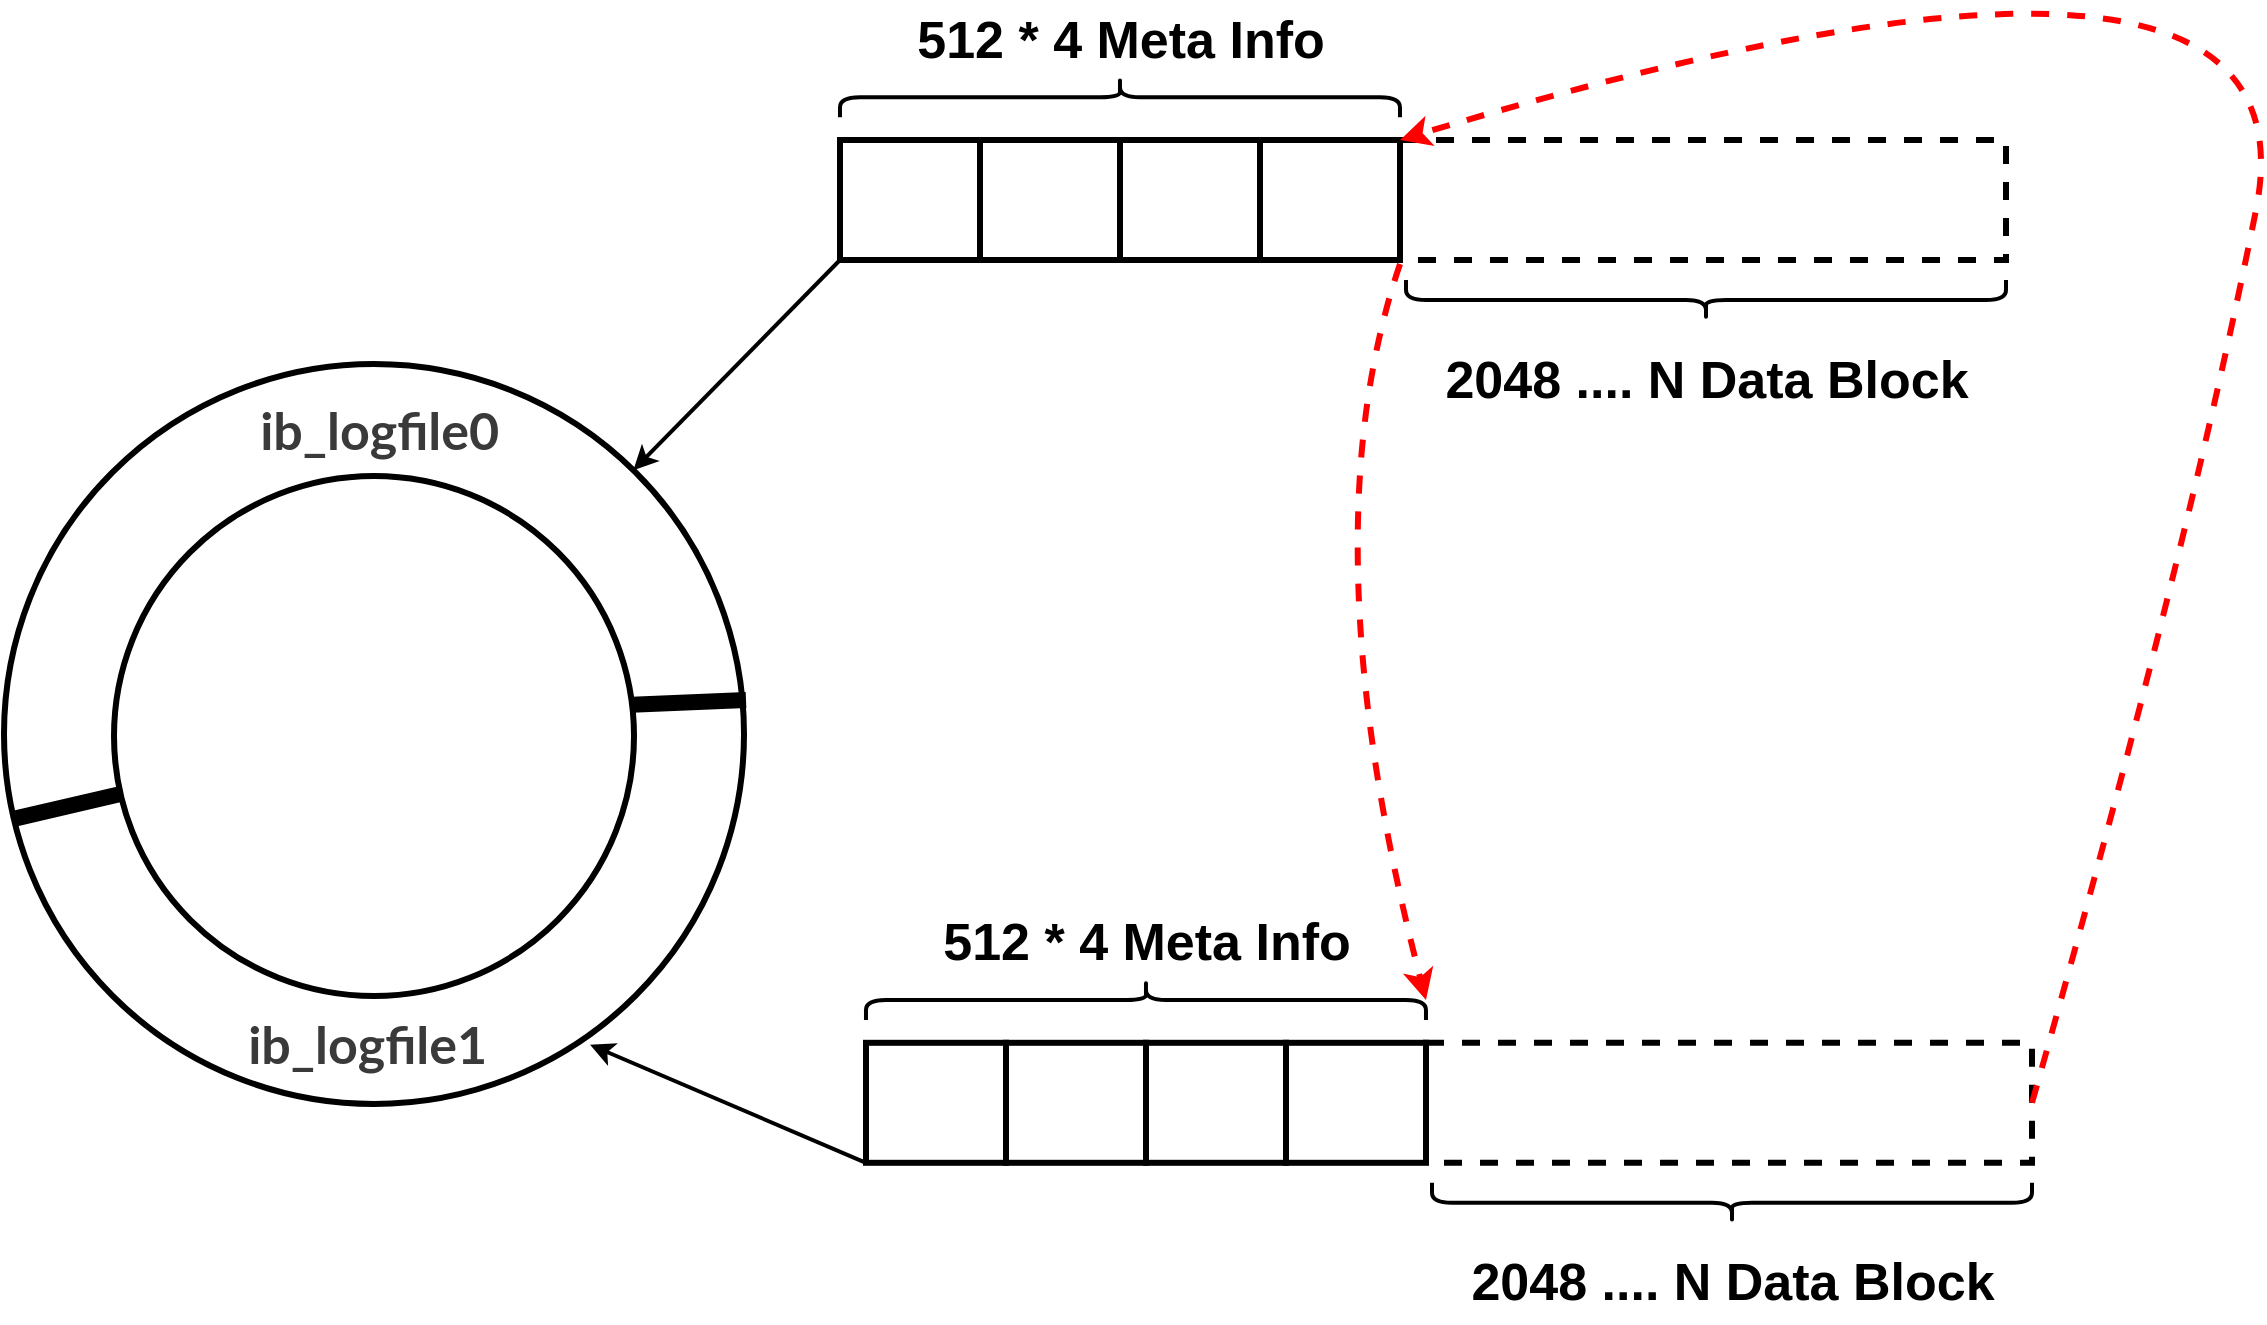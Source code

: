 <mxfile version="20.6.0" type="github">
  <diagram id="GQvSOQoS4jpRjefmd6cY" name="第 1 页">
    <mxGraphModel dx="1036" dy="798" grid="1" gridSize="10" guides="1" tooltips="1" connect="1" arrows="1" fold="1" page="1" pageScale="1" pageWidth="827" pageHeight="1169" math="0" shadow="0">
      <root>
        <mxCell id="0" />
        <mxCell id="1" parent="0" />
        <mxCell id="RpjwFbfhzMhwfESfPYMx-2" value="" style="ellipse;whiteSpace=wrap;html=1;aspect=fixed;strokeWidth=3;" parent="1" vertex="1">
          <mxGeometry x="129" y="202" width="370" height="370" as="geometry" />
        </mxCell>
        <mxCell id="H4Xua0qROjXP9YTqeWaI-1" value="" style="ellipse;whiteSpace=wrap;html=1;aspect=fixed;strokeWidth=3;fillColor=default;strokeColor=default;shadow=0;" vertex="1" parent="1">
          <mxGeometry x="184" y="258" width="260" height="260" as="geometry" />
        </mxCell>
        <mxCell id="H4Xua0qROjXP9YTqeWaI-2" value="" style="endArrow=none;html=1;rounded=0;strokeWidth=8;exitX=0.996;exitY=0.44;exitDx=0;exitDy=0;exitPerimeter=0;" edge="1" parent="1" source="H4Xua0qROjXP9YTqeWaI-1">
          <mxGeometry width="50" height="50" relative="1" as="geometry">
            <mxPoint x="444" y="390" as="sourcePoint" />
            <mxPoint x="500" y="370" as="targetPoint" />
          </mxGeometry>
        </mxCell>
        <mxCell id="H4Xua0qROjXP9YTqeWaI-3" value="" style="endArrow=none;html=1;rounded=0;strokeWidth=8;exitX=0.016;exitY=0.614;exitDx=0;exitDy=0;exitPerimeter=0;" edge="1" parent="1" source="RpjwFbfhzMhwfESfPYMx-2" target="H4Xua0qROjXP9YTqeWaI-1">
          <mxGeometry width="50" height="50" relative="1" as="geometry">
            <mxPoint x="140" y="430" as="sourcePoint" />
            <mxPoint x="184.89" y="410.0" as="targetPoint" />
          </mxGeometry>
        </mxCell>
        <mxCell id="H4Xua0qROjXP9YTqeWaI-4" value="&lt;span style=&quot;color: rgb(58, 58, 58); font-family: Lato, &amp;quot;PingFang TC&amp;quot;, &amp;quot;Helvetica Neue&amp;quot;, Helvetica, 微軟正黑體, 新細明體, Arial, sans-serif; text-align: left; background-color: rgb(255, 255, 255);&quot;&gt;&lt;b style=&quot;&quot;&gt;&lt;font style=&quot;font-size: 26px;&quot;&gt;ib_logfile0&amp;nbsp;&lt;/font&gt;&lt;/b&gt;&lt;/span&gt;" style="text;html=1;strokeColor=none;fillColor=none;align=center;verticalAlign=middle;whiteSpace=wrap;rounded=0;strokeWidth=3;" vertex="1" parent="1">
          <mxGeometry x="290" y="220" width="60" height="30" as="geometry" />
        </mxCell>
        <mxCell id="H4Xua0qROjXP9YTqeWaI-6" value="&lt;span style=&quot;color: rgb(58, 58, 58); font-family: Lato, &amp;quot;PingFang TC&amp;quot;, &amp;quot;Helvetica Neue&amp;quot;, Helvetica, 微軟正黑體, 新細明體, Arial, sans-serif; text-align: left; background-color: rgb(255, 255, 255);&quot;&gt;&lt;b style=&quot;&quot;&gt;&lt;font style=&quot;font-size: 26px;&quot;&gt;ib_logfile1&amp;nbsp;&lt;/font&gt;&lt;/b&gt;&lt;/span&gt;" style="text;html=1;strokeColor=none;fillColor=none;align=center;verticalAlign=middle;whiteSpace=wrap;rounded=0;strokeWidth=3;" vertex="1" parent="1">
          <mxGeometry x="284" y="527" width="60" height="30" as="geometry" />
        </mxCell>
        <mxCell id="H4Xua0qROjXP9YTqeWaI-7" value="" style="rounded=0;whiteSpace=wrap;html=1;strokeWidth=3;fontSize=26;" vertex="1" parent="1">
          <mxGeometry x="617" y="90" width="70" height="60" as="geometry" />
        </mxCell>
        <mxCell id="H4Xua0qROjXP9YTqeWaI-8" value="" style="rounded=0;whiteSpace=wrap;html=1;strokeWidth=3;fontSize=26;" vertex="1" parent="1">
          <mxGeometry x="687" y="90" width="70" height="60" as="geometry" />
        </mxCell>
        <mxCell id="H4Xua0qROjXP9YTqeWaI-9" value="" style="rounded=0;whiteSpace=wrap;html=1;strokeWidth=3;fontSize=26;" vertex="1" parent="1">
          <mxGeometry x="757" y="90" width="70" height="60" as="geometry" />
        </mxCell>
        <mxCell id="H4Xua0qROjXP9YTqeWaI-17" style="rounded=0;orthogonalLoop=1;jettySize=auto;html=1;strokeWidth=2;fontSize=26;exitX=0;exitY=1;exitDx=0;exitDy=0;" edge="1" parent="1" source="H4Xua0qROjXP9YTqeWaI-10" target="RpjwFbfhzMhwfESfPYMx-2">
          <mxGeometry relative="1" as="geometry" />
        </mxCell>
        <mxCell id="H4Xua0qROjXP9YTqeWaI-10" value="" style="rounded=0;whiteSpace=wrap;html=1;strokeWidth=3;fontSize=26;" vertex="1" parent="1">
          <mxGeometry x="547" y="90" width="70" height="60" as="geometry" />
        </mxCell>
        <mxCell id="H4Xua0qROjXP9YTqeWaI-12" value="" style="rounded=0;whiteSpace=wrap;html=1;dashed=1;strokeWidth=3;fontSize=26;fillColor=none;" vertex="1" parent="1">
          <mxGeometry x="827" y="90" width="303" height="60" as="geometry" />
        </mxCell>
        <mxCell id="H4Xua0qROjXP9YTqeWaI-13" value="" style="shape=curlyBracket;whiteSpace=wrap;html=1;rounded=1;labelPosition=left;verticalLabelPosition=middle;align=right;verticalAlign=middle;strokeWidth=2;fontSize=26;fillColor=none;rotation=90;" vertex="1" parent="1">
          <mxGeometry x="676.99" y="-71.4" width="20" height="280" as="geometry" />
        </mxCell>
        <mxCell id="H4Xua0qROjXP9YTqeWaI-14" value="&lt;b&gt;512 * 4 Meta Info&lt;/b&gt;" style="text;html=1;align=center;verticalAlign=middle;resizable=0;points=[];autosize=1;strokeColor=none;fillColor=none;fontSize=26;" vertex="1" parent="1">
          <mxGeometry x="571.99" y="20" width="230" height="40" as="geometry" />
        </mxCell>
        <mxCell id="H4Xua0qROjXP9YTqeWaI-15" value="" style="shape=curlyBracket;whiteSpace=wrap;html=1;rounded=1;labelPosition=left;verticalLabelPosition=middle;align=right;verticalAlign=middle;strokeWidth=2;fontSize=26;fillColor=none;rotation=-90;" vertex="1" parent="1">
          <mxGeometry x="970" y="20" width="20" height="300" as="geometry" />
        </mxCell>
        <mxCell id="H4Xua0qROjXP9YTqeWaI-16" value="&lt;b&gt;2048 .... N Data Block&lt;/b&gt;" style="text;html=1;align=center;verticalAlign=middle;resizable=0;points=[];autosize=1;strokeColor=none;fillColor=none;fontSize=26;" vertex="1" parent="1">
          <mxGeometry x="835" y="190" width="290" height="40" as="geometry" />
        </mxCell>
        <mxCell id="H4Xua0qROjXP9YTqeWaI-18" value="" style="rounded=0;whiteSpace=wrap;html=1;strokeWidth=3;fontSize=26;" vertex="1" parent="1">
          <mxGeometry x="630" y="541.4" width="70" height="60" as="geometry" />
        </mxCell>
        <mxCell id="H4Xua0qROjXP9YTqeWaI-19" value="" style="rounded=0;whiteSpace=wrap;html=1;strokeWidth=3;fontSize=26;" vertex="1" parent="1">
          <mxGeometry x="700" y="541.4" width="70" height="60" as="geometry" />
        </mxCell>
        <mxCell id="H4Xua0qROjXP9YTqeWaI-20" value="" style="rounded=0;whiteSpace=wrap;html=1;strokeWidth=3;fontSize=26;" vertex="1" parent="1">
          <mxGeometry x="770" y="541.4" width="70" height="60" as="geometry" />
        </mxCell>
        <mxCell id="H4Xua0qROjXP9YTqeWaI-29" style="edgeStyle=none;rounded=0;orthogonalLoop=1;jettySize=auto;html=1;entryX=0.792;entryY=0.92;entryDx=0;entryDy=0;entryPerimeter=0;strokeColor=#000000;strokeWidth=2;fontSize=26;exitX=0;exitY=1;exitDx=0;exitDy=0;" edge="1" parent="1" source="H4Xua0qROjXP9YTqeWaI-21" target="RpjwFbfhzMhwfESfPYMx-2">
          <mxGeometry relative="1" as="geometry" />
        </mxCell>
        <mxCell id="H4Xua0qROjXP9YTqeWaI-21" value="" style="rounded=0;whiteSpace=wrap;html=1;strokeWidth=3;fontSize=26;" vertex="1" parent="1">
          <mxGeometry x="560" y="541.4" width="70" height="60" as="geometry" />
        </mxCell>
        <mxCell id="H4Xua0qROjXP9YTqeWaI-22" value="" style="rounded=0;whiteSpace=wrap;html=1;dashed=1;strokeWidth=3;fontSize=26;fillColor=none;" vertex="1" parent="1">
          <mxGeometry x="840" y="541.4" width="303" height="60" as="geometry" />
        </mxCell>
        <mxCell id="H4Xua0qROjXP9YTqeWaI-23" value="" style="shape=curlyBracket;whiteSpace=wrap;html=1;rounded=1;labelPosition=left;verticalLabelPosition=middle;align=right;verticalAlign=middle;strokeWidth=2;fontSize=26;fillColor=none;rotation=90;" vertex="1" parent="1">
          <mxGeometry x="689.99" y="380" width="20" height="280" as="geometry" />
        </mxCell>
        <mxCell id="H4Xua0qROjXP9YTqeWaI-24" value="&lt;b&gt;512 * 4 Meta Info&lt;/b&gt;" style="text;html=1;align=center;verticalAlign=middle;resizable=0;points=[];autosize=1;strokeColor=none;fillColor=none;fontSize=26;" vertex="1" parent="1">
          <mxGeometry x="584.99" y="471.4" width="230" height="40" as="geometry" />
        </mxCell>
        <mxCell id="H4Xua0qROjXP9YTqeWaI-25" value="" style="shape=curlyBracket;whiteSpace=wrap;html=1;rounded=1;labelPosition=left;verticalLabelPosition=middle;align=right;verticalAlign=middle;strokeWidth=2;fontSize=26;fillColor=none;rotation=-90;" vertex="1" parent="1">
          <mxGeometry x="983" y="471.4" width="20" height="300" as="geometry" />
        </mxCell>
        <mxCell id="H4Xua0qROjXP9YTqeWaI-26" value="&lt;b&gt;2048 .... N Data Block&lt;/b&gt;" style="text;html=1;align=center;verticalAlign=middle;resizable=0;points=[];autosize=1;strokeColor=none;fillColor=none;fontSize=26;" vertex="1" parent="1">
          <mxGeometry x="848" y="641.4" width="290" height="40" as="geometry" />
        </mxCell>
        <mxCell id="H4Xua0qROjXP9YTqeWaI-27" value="" style="curved=1;endArrow=classic;html=1;rounded=0;strokeWidth=3;fontSize=26;entryX=0.5;entryY=0;entryDx=0;entryDy=0;strokeColor=#FF0000;dashed=1;" edge="1" parent="1" target="H4Xua0qROjXP9YTqeWaI-23">
          <mxGeometry width="50" height="50" relative="1" as="geometry">
            <mxPoint x="827" y="152" as="sourcePoint" />
            <mxPoint x="777" y="202" as="targetPoint" />
            <Array as="points">
              <mxPoint x="780" y="290" />
            </Array>
          </mxGeometry>
        </mxCell>
        <mxCell id="H4Xua0qROjXP9YTqeWaI-28" value="" style="curved=1;endArrow=classic;html=1;rounded=0;strokeColor=#FF0000;strokeWidth=3;fontSize=26;entryX=0;entryY=0;entryDx=0;entryDy=0;dashed=1;exitX=1;exitY=0.5;exitDx=0;exitDy=0;" edge="1" parent="1" source="H4Xua0qROjXP9YTqeWaI-22" target="H4Xua0qROjXP9YTqeWaI-12">
          <mxGeometry width="50" height="50" relative="1" as="geometry">
            <mxPoint x="1190" y="470" as="sourcePoint" />
            <mxPoint x="1190" y="340" as="targetPoint" />
            <Array as="points">
              <mxPoint x="1220" y="300" />
              <mxPoint x="1290" y="-50" />
            </Array>
          </mxGeometry>
        </mxCell>
      </root>
    </mxGraphModel>
  </diagram>
</mxfile>

